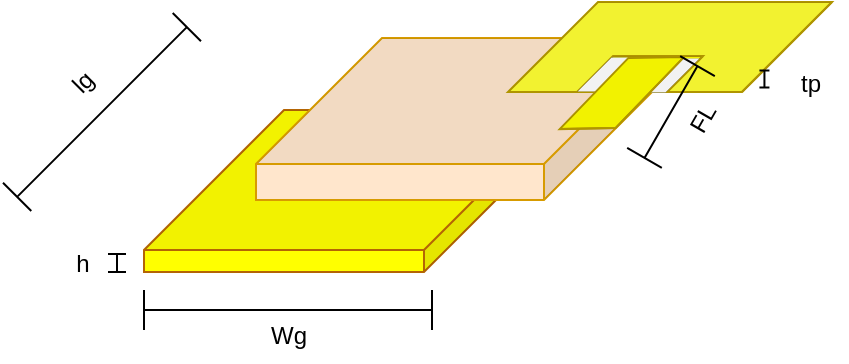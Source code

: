 <mxfile version="22.1.18" type="github">
  <diagram name="Page-1" id="do2uVUQQ4-ufc6y2rsXd">
    <mxGraphModel dx="227" dy="133" grid="1" gridSize="9" guides="1" tooltips="1" connect="1" arrows="1" fold="1" page="1" pageScale="1" pageWidth="850" pageHeight="1100" math="0" shadow="0">
      <root>
        <mxCell id="0" />
        <mxCell id="1" parent="0" />
        <mxCell id="jx3RpE1CTh6t26Gakxt5-12" value="" style="shape=crossbar;whiteSpace=wrap;html=1;rounded=1;rotation=-45;" parent="1" vertex="1">
          <mxGeometry x="81" y="288" width="120" height="20" as="geometry" />
        </mxCell>
        <mxCell id="jx3RpE1CTh6t26Gakxt5-13" value="lg" style="text;html=1;align=center;verticalAlign=middle;resizable=0;points=[];autosize=1;strokeColor=none;fillColor=none;rotation=-45;" parent="1" vertex="1">
          <mxGeometry x="117" y="270" width="27" height="27" as="geometry" />
        </mxCell>
        <mxCell id="jx3RpE1CTh6t26Gakxt5-14" value="" style="shape=crossbar;whiteSpace=wrap;html=1;rounded=1;" parent="1" vertex="1">
          <mxGeometry x="162" y="387" width="144" height="20" as="geometry" />
        </mxCell>
        <mxCell id="jx3RpE1CTh6t26Gakxt5-15" value="Wg" style="text;html=1;align=center;verticalAlign=middle;resizable=0;points=[];autosize=1;strokeColor=none;fillColor=none;" parent="1" vertex="1">
          <mxGeometry x="216" y="396" width="36" height="27" as="geometry" />
        </mxCell>
        <mxCell id="jx3RpE1CTh6t26Gakxt5-16" value="" style="shape=crossbar;whiteSpace=wrap;html=1;rounded=1;rotation=-90;" parent="1" vertex="1">
          <mxGeometry x="144" y="369" width="9" height="9" as="geometry" />
        </mxCell>
        <mxCell id="jx3RpE1CTh6t26Gakxt5-18" value="h" style="text;html=1;align=center;verticalAlign=middle;resizable=0;points=[];autosize=1;strokeColor=none;fillColor=none;" parent="1" vertex="1">
          <mxGeometry x="117" y="360" width="27" height="27" as="geometry" />
        </mxCell>
        <object label="ground" id="plJWnkhM50jB4gWGoAsF-2">
          <mxCell parent="0" />
        </object>
        <mxCell id="plJWnkhM50jB4gWGoAsF-22" value="" style="shape=cube;whiteSpace=wrap;html=1;boundedLbl=1;backgroundOutline=1;darkOpacity=0.05;darkOpacity2=0.1;rotation=0;size=70;flipV=0;flipH=1;fillColor=#FFFF00;strokeColor=#b46504;" parent="plJWnkhM50jB4gWGoAsF-2" vertex="1">
          <mxGeometry x="162" y="297" width="210" height="81" as="geometry" />
        </mxCell>
        <object label="substrate" id="plJWnkhM50jB4gWGoAsF-3">
          <mxCell parent="0" />
        </object>
        <mxCell id="plJWnkhM50jB4gWGoAsF-24" value="" style="shape=cube;whiteSpace=wrap;html=1;boundedLbl=1;backgroundOutline=1;darkOpacity=0.05;darkOpacity2=0.1;flipV=0;flipH=1;size=63;fillColor=#FFE6CC;strokeColor=#d79b00;" parent="plJWnkhM50jB4gWGoAsF-3" vertex="1">
          <mxGeometry x="218" y="261" width="207" height="81" as="geometry" />
        </mxCell>
        <object label="patch" id="plJWnkhM50jB4gWGoAsF-4">
          <mxCell parent="0" />
        </object>
        <mxCell id="mSO5onG_Vw5EB05DkOPN-2" value="" style="shape=cube;whiteSpace=wrap;html=1;boundedLbl=1;backgroundOutline=1;darkOpacity=0.05;darkOpacity2=0.1;size=66;fillColor=#FFFF33;fontColor=#000000;strokeColor=#B09500;flipH=1;" vertex="1" parent="plJWnkhM50jB4gWGoAsF-4">
          <mxGeometry x="344" y="243" width="162" height="45" as="geometry" />
        </mxCell>
        <mxCell id="plJWnkhM50jB4gWGoAsF-28" value="" style="shape=cube;whiteSpace=wrap;html=1;boundedLbl=1;backgroundOutline=1;darkOpacity=0.05;darkOpacity2=0.1;flipH=1;size=39;shadow=0;fillColor=#FFFF00;strokeColor=#B09500;fontColor=#000000;" parent="plJWnkhM50jB4gWGoAsF-4" vertex="1">
          <mxGeometry x="378.5" y="270" width="63" height="18" as="geometry" />
        </mxCell>
        <mxCell id="plJWnkhM50jB4gWGoAsF-34" value="" style="shape=cube;whiteSpace=wrap;html=1;boundedLbl=1;backgroundOutline=1;darkOpacity=0.05;darkOpacity2=0.1;size=54;flipH=1;strokeWidth=0;flipV=0;direction=west;" parent="plJWnkhM50jB4gWGoAsF-4" vertex="1">
          <mxGeometry x="378.5" y="270.5" width="27" height="17" as="geometry" />
        </mxCell>
        <mxCell id="plJWnkhM50jB4gWGoAsF-33" value="" style="shape=cube;whiteSpace=wrap;html=1;boundedLbl=1;backgroundOutline=1;darkOpacity=0.05;darkOpacity2=0.1;size=54;flipH=1;strokeWidth=0;rotation=0;" parent="plJWnkhM50jB4gWGoAsF-4" vertex="1">
          <mxGeometry x="410.5" y="271" width="29" height="17" as="geometry" />
        </mxCell>
        <mxCell id="plJWnkhM50jB4gWGoAsF-26" value="" style="shape=cube;whiteSpace=wrap;html=1;boundedLbl=1;backgroundOutline=1;darkOpacity=0.05;darkOpacity2=0.1;flipH=1;size=36;fillColor=#FFFF00;fontColor=#000000;strokeColor=#B09500;flipV=0;rotation=359;" parent="plJWnkhM50jB4gWGoAsF-4" vertex="1">
          <mxGeometry x="369.52" y="271" width="62.89" height="35" as="geometry" />
        </mxCell>
        <object label="xx" id="jx3RpE1CTh6t26Gakxt5-20">
          <mxCell parent="0" />
        </object>
        <mxCell id="jx3RpE1CTh6t26Gakxt5-21" value="" style="shape=crossbar;whiteSpace=wrap;html=1;rounded=1;rotation=-90;" parent="jx3RpE1CTh6t26Gakxt5-20" vertex="1">
          <mxGeometry x="468" y="279" width="8.44" height="5" as="geometry" />
        </mxCell>
        <mxCell id="jx3RpE1CTh6t26Gakxt5-29" value="tp" style="text;html=1;align=center;verticalAlign=middle;resizable=0;points=[];autosize=1;strokeColor=none;fillColor=none;" parent="jx3RpE1CTh6t26Gakxt5-20" vertex="1">
          <mxGeometry x="477" y="270" width="36" height="27" as="geometry" />
        </mxCell>
        <mxCell id="jx3RpE1CTh6t26Gakxt5-34" value="" style="shape=crossbar;whiteSpace=wrap;html=1;rounded=1;rotation=-60;" parent="jx3RpE1CTh6t26Gakxt5-20" vertex="1">
          <mxGeometry x="399" y="288" width="53" height="20" as="geometry" />
        </mxCell>
        <mxCell id="jx3RpE1CTh6t26Gakxt5-35" value="FL" style="text;html=1;align=center;verticalAlign=middle;resizable=0;points=[];autosize=1;strokeColor=none;fillColor=none;rotation=-60;" parent="jx3RpE1CTh6t26Gakxt5-20" vertex="1">
          <mxGeometry x="423" y="288" width="36" height="27" as="geometry" />
        </mxCell>
      </root>
    </mxGraphModel>
  </diagram>
</mxfile>
